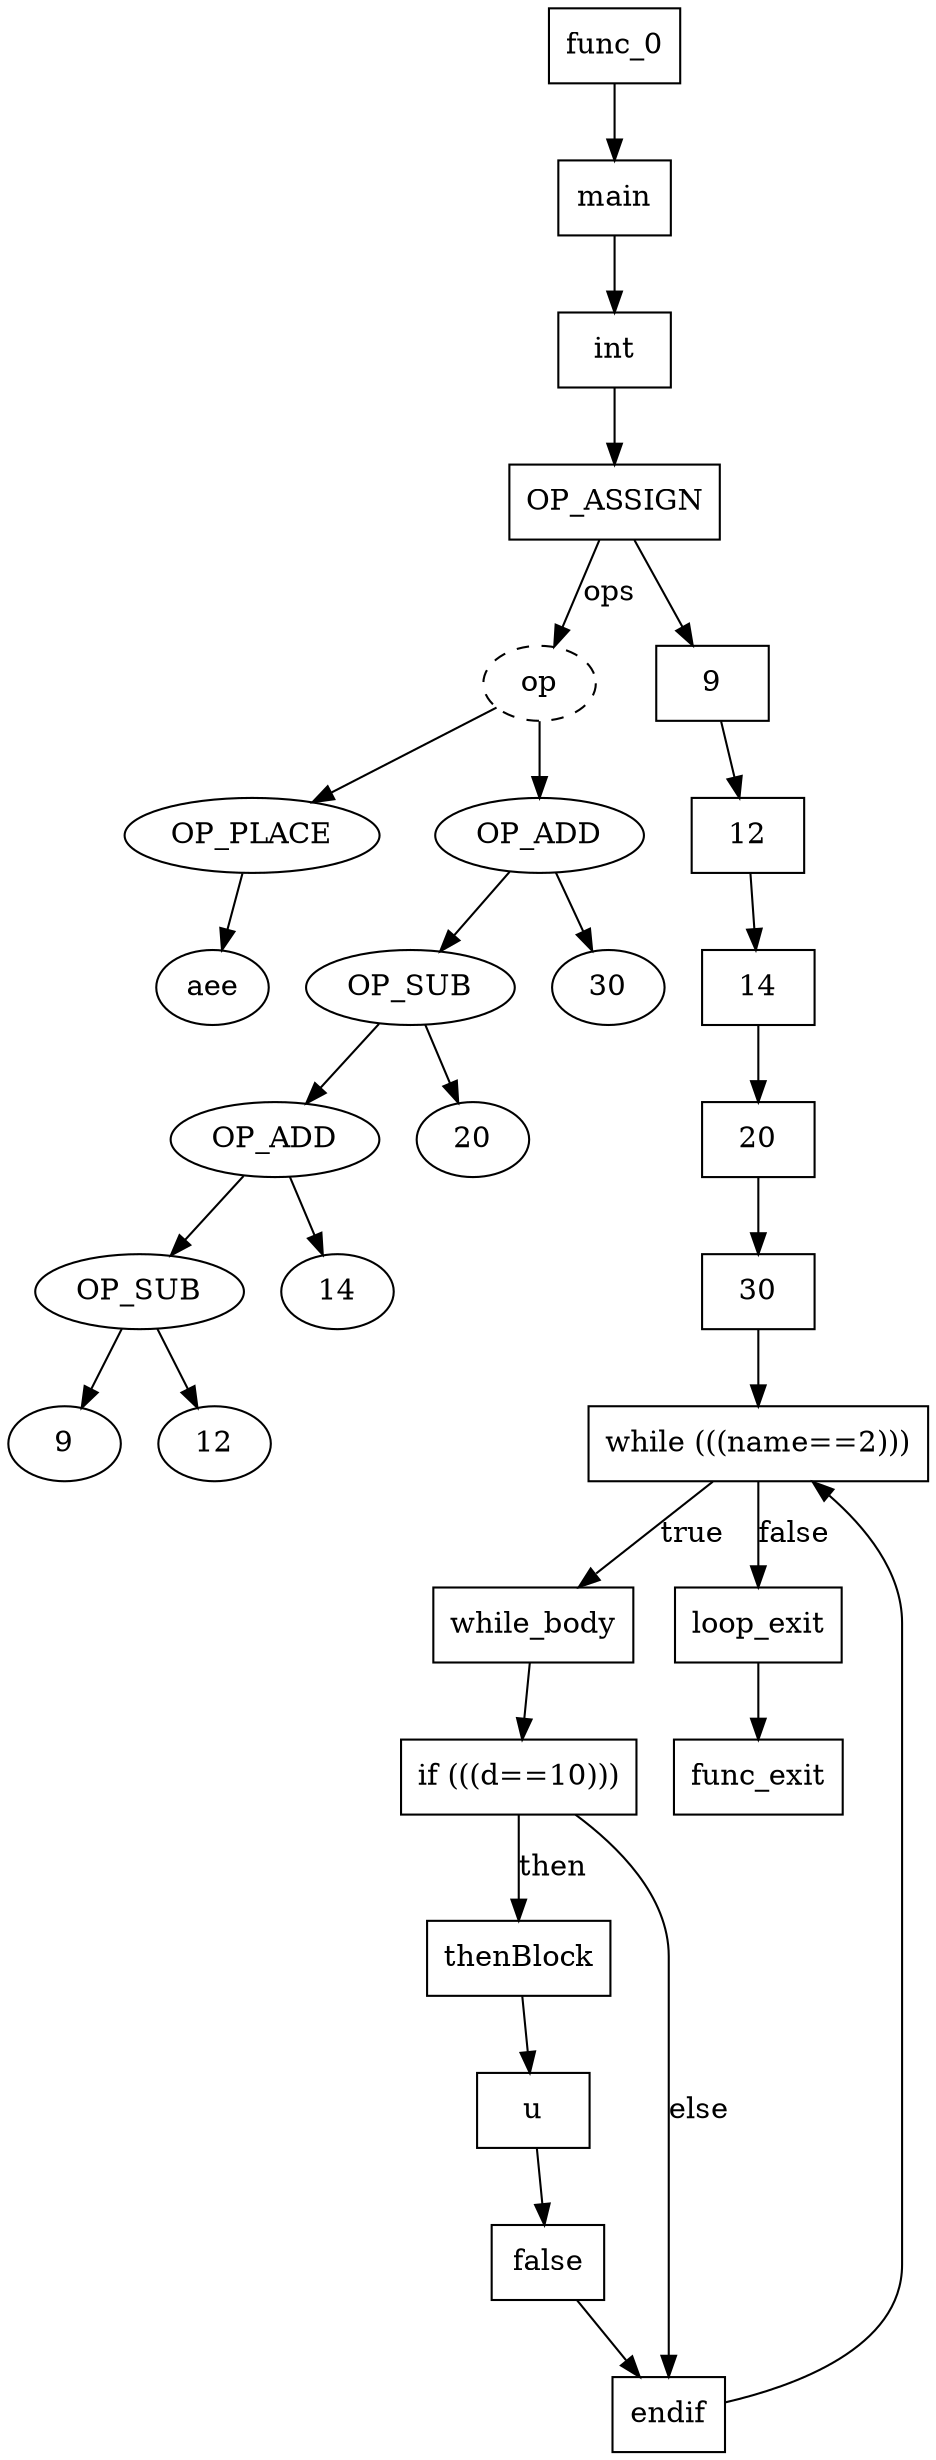 digraph CFG {
    node [shape=box];
    Node0 [label="func_0"];
    Node0 -> Node2 [label=""];
    Node2 [label="main"];
    Node2 -> Node3 [label=""];
    Node3 [label="int"];
    Node3 -> Node4 [label=""];
    Node4 [label="OP_ASSIGN"];
    PT100000 [label="op", shape=ellipse, style=dashed];
    Node4 -> PT100000 [label="ops"];
    PT100001 [label="OP_PLACE", shape=ellipse];
    PT100000 -> PT100001;
    PT100002 [label="aee", shape=ellipse];
    PT100001 -> PT100002;
    PT100003 [label="OP_ADD", shape=ellipse];
    PT100000 -> PT100003;
    PT100004 [label="OP_SUB", shape=ellipse];
    PT100003 -> PT100004;
    PT100005 [label="OP_ADD", shape=ellipse];
    PT100004 -> PT100005;
    PT100006 [label="OP_SUB", shape=ellipse];
    PT100005 -> PT100006;
    PT100007 [label="9", shape=ellipse];
    PT100006 -> PT100007;
    PT100008 [label="12", shape=ellipse];
    PT100006 -> PT100008;
    PT100009 [label="14", shape=ellipse];
    PT100005 -> PT100009;
    PT100010 [label="20", shape=ellipse];
    PT100004 -> PT100010;
    PT100011 [label="30", shape=ellipse];
    PT100003 -> PT100011;
    Node4 -> Node9 [label=""];
    Node9 [label="9"];
    Node9 -> Node10 [label=""];
    Node10 [label="12"];
    Node10 -> Node11 [label=""];
    Node11 [label="14"];
    Node11 -> Node12 [label=""];
    Node12 [label="20"];
    Node12 -> Node13 [label=""];
    Node13 [label="30"];
    Node13 -> Node14 [label=""];
    Node14 [label="while (((name==2)))"];
    Node14 -> Node16 [label="true"];
    Node16 [label="while_body"];
    Node16 -> Node17 [label=""];
    Node17 [label="if (((d==10)))"];
    Node17 -> Node19 [label="then"];
    Node19 [label="thenBlock"];
    Node19 -> Node20 [label=""];
    Node20 [label="u"];
    Node20 -> Node21 [label=""];
    Node21 [label="false"];
    Node21 -> Node18 [label=""];
    Node18 [label="endif"];
    Node18 -> Node14 [label=""];
    Node17 -> Node18 [label="else"];
    Node14 -> Node15 [label="false"];
    Node15 [label="loop_exit"];
    Node15 -> Node1 [label=""];
    Node1 [label="func_exit"];
}
